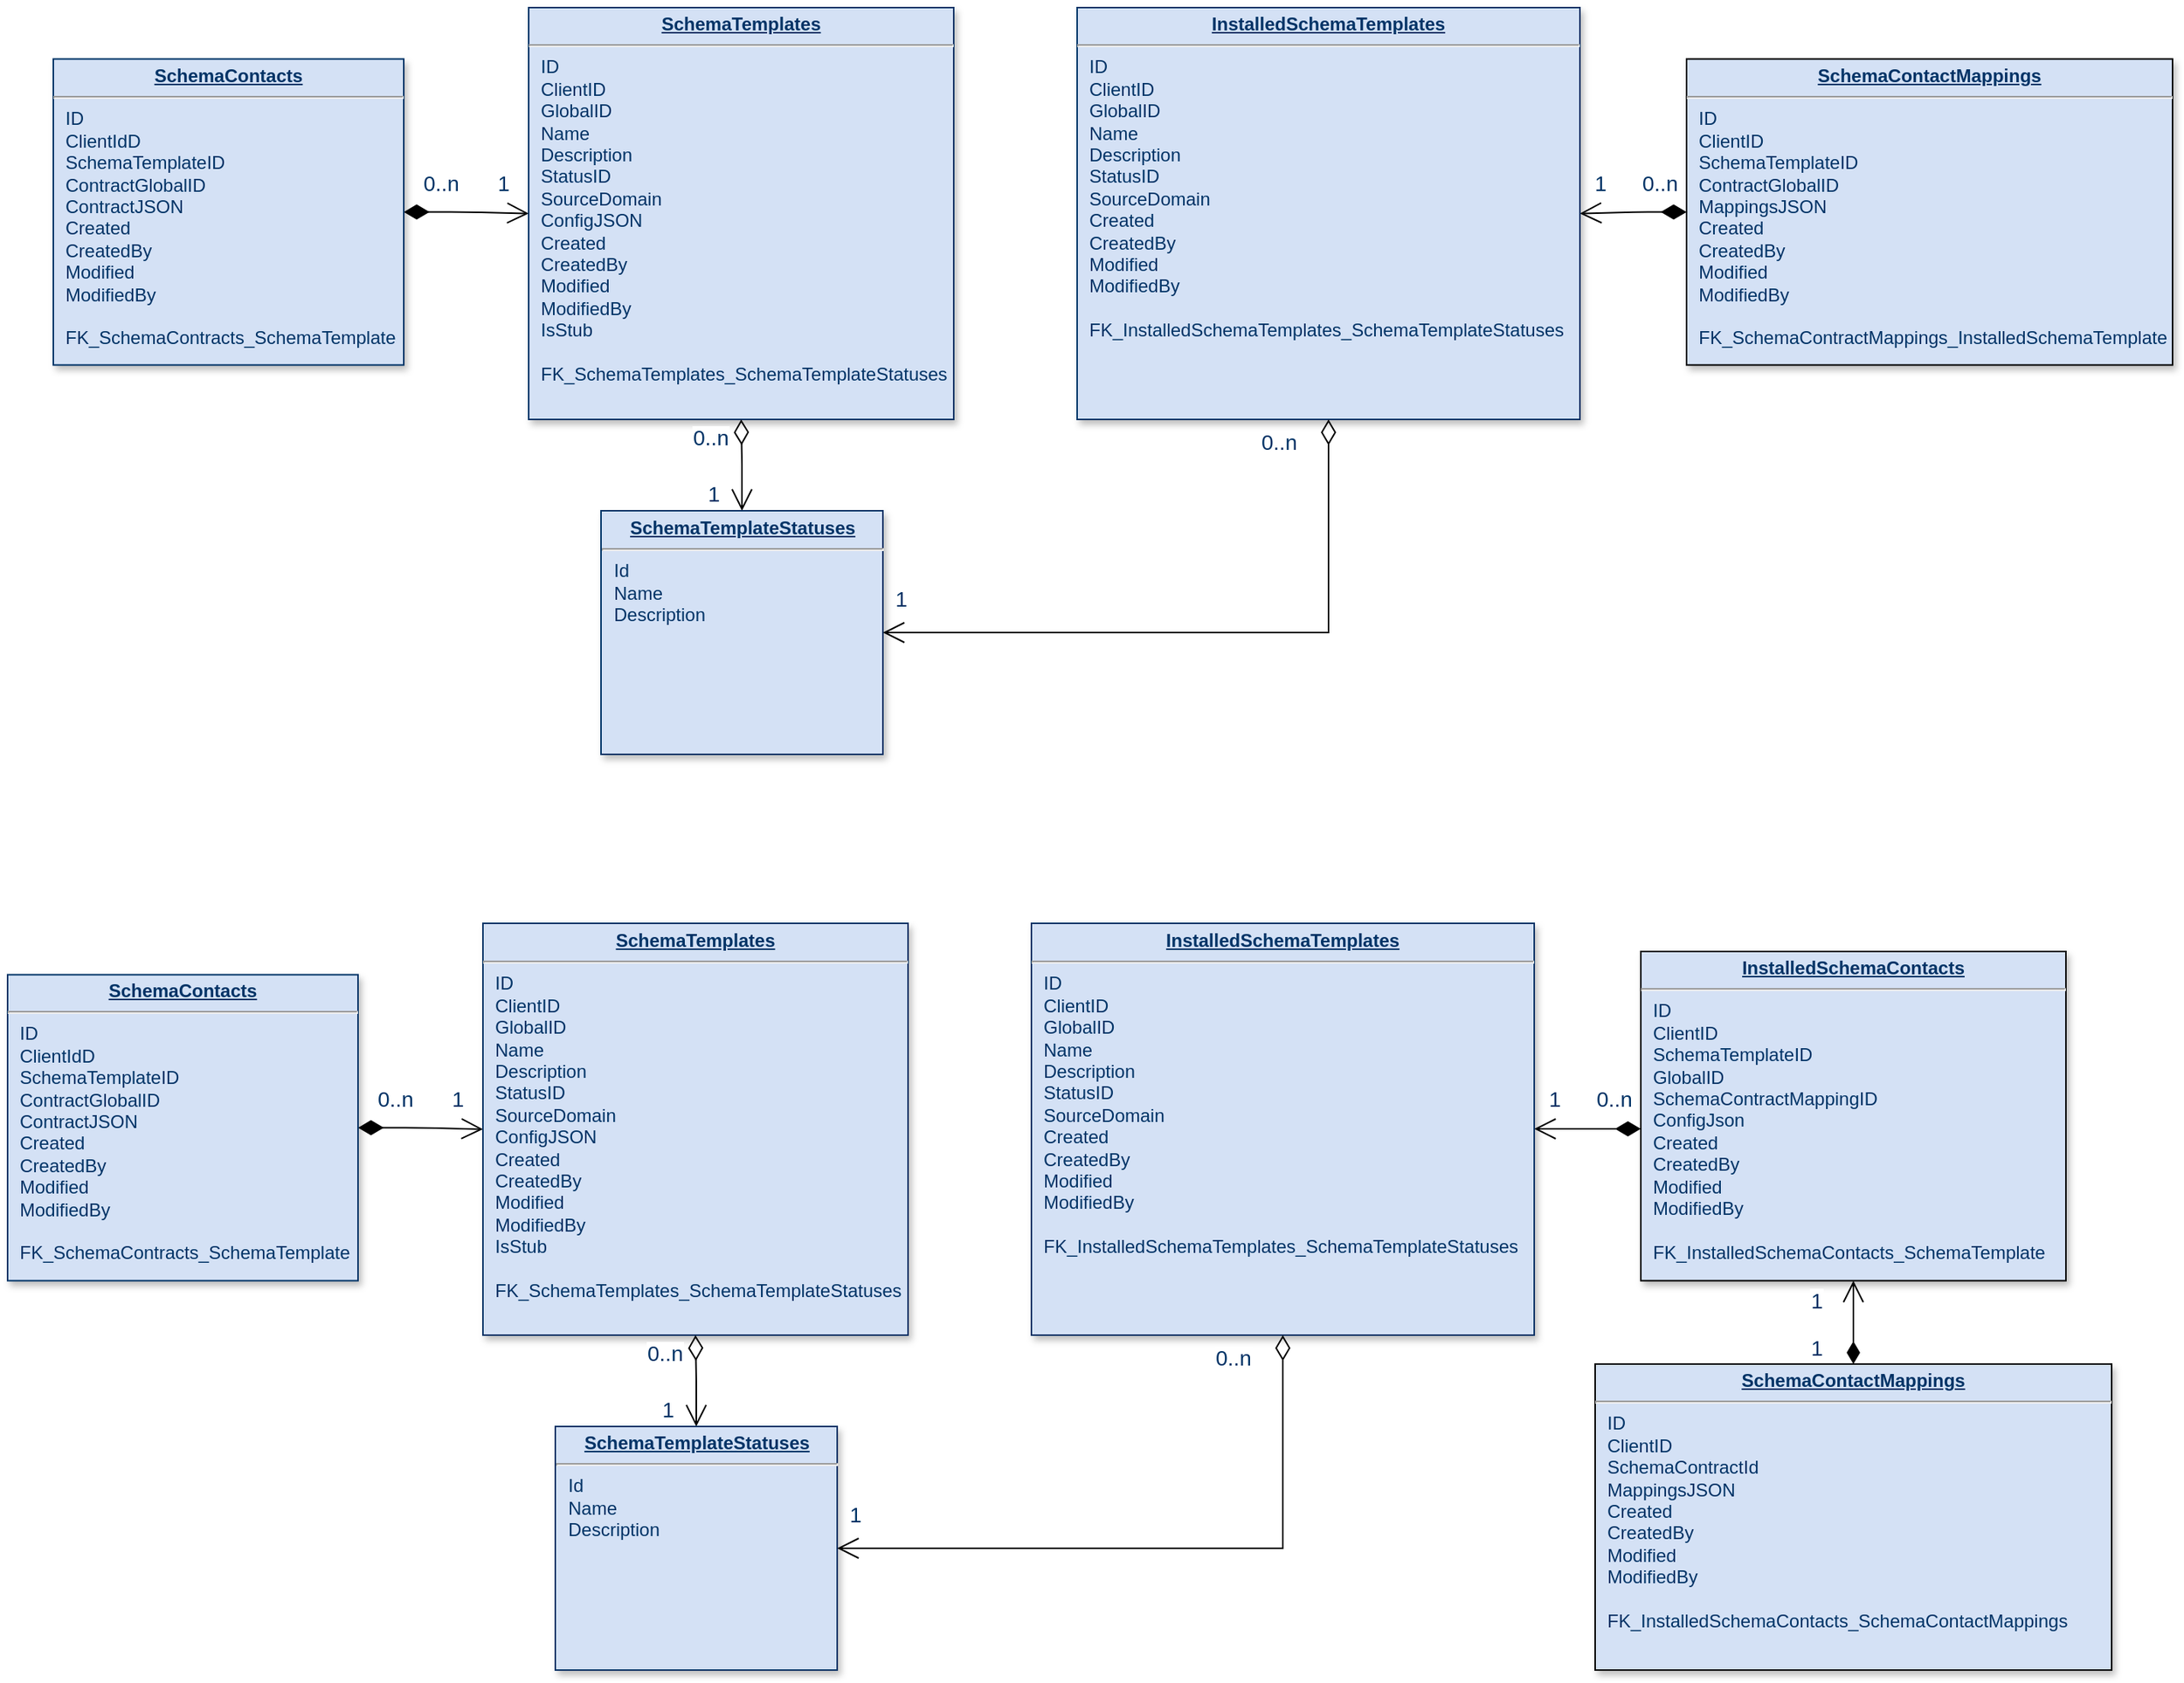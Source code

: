 <mxfile version="27.1.4">
  <diagram name="Page-1" id="efa7a0a1-bf9b-a30e-e6df-94a7791c09e9">
    <mxGraphModel dx="2368" dy="-266" grid="1" gridSize="10" guides="1" tooltips="1" connect="1" arrows="1" fold="1" page="1" pageScale="1" pageWidth="826" pageHeight="1169" background="none" math="0" shadow="0">
      <root>
        <mxCell id="0" />
        <mxCell id="1" parent="0" />
        <mxCell id="omne1SGyD3izcz5oneHX-117" value="" style="edgeStyle=orthogonalEdgeStyle;rounded=1;orthogonalLoop=1;jettySize=auto;html=1;curved=0;startArrow=diamondThin;startFill=1;startSize=14;endSize=12;endArrow=open;endFill=0;" edge="1" parent="1" source="omne1SGyD3izcz5oneHX-114" target="omne1SGyD3izcz5oneHX-116">
          <mxGeometry relative="1" as="geometry" />
        </mxCell>
        <mxCell id="omne1SGyD3izcz5oneHX-114" value="&lt;p style=&quot;margin: 0px; margin-top: 4px; text-align: center; text-decoration: underline;&quot;&gt;&lt;strong&gt;SchemaContacts&lt;/strong&gt;&lt;/p&gt;&lt;hr&gt;&lt;p style=&quot;margin: 0px; margin-left: 8px;&quot;&gt;ID&lt;/p&gt;&lt;p style=&quot;margin: 0px; margin-left: 8px;&quot;&gt;&lt;span style=&quot;background-color: transparent; color: light-dark(rgb(0, 51, 102), rgb(161, 205, 249));&quot;&gt;ClientIdD&lt;/span&gt;&lt;/p&gt;&lt;p style=&quot;margin: 0px; margin-left: 8px;&quot;&gt;&lt;span style=&quot;background-color: transparent; color: light-dark(rgb(0, 51, 102), rgb(161, 205, 249));&quot;&gt;SchemaTemplateID&lt;/span&gt;&lt;/p&gt;&lt;p style=&quot;margin: 0px; margin-left: 8px;&quot;&gt;ContractGlobalID&lt;/p&gt;&lt;p style=&quot;margin: 0px; margin-left: 8px;&quot;&gt;ContractJSON&lt;/p&gt;&lt;p style=&quot;margin: 0px; margin-left: 8px;&quot;&gt;Created&lt;/p&gt;&lt;p style=&quot;margin: 0px; margin-left: 8px;&quot;&gt;CreatedBy&lt;/p&gt;&lt;p style=&quot;margin: 0px; margin-left: 8px;&quot;&gt;Modified&lt;/p&gt;&lt;p style=&quot;margin: 0px; margin-left: 8px;&quot;&gt;ModifiedBy&lt;/p&gt;&lt;p style=&quot;margin: 0px; margin-left: 8px;&quot;&gt;&lt;br&gt;&lt;/p&gt;&lt;p style=&quot;margin: 0px; margin-left: 8px;&quot;&gt;FK_SchemaContracts_SchemaTemplate&lt;/p&gt;" style="verticalAlign=top;align=left;overflow=fill;fontSize=12;fontFamily=Helvetica;html=1;strokeColor=#003366;shadow=1;fillColor=#D4E1F5;fontColor=#003366" vertex="1" parent="1">
          <mxGeometry x="110" y="1263.75" width="230" height="201" as="geometry" />
        </mxCell>
        <mxCell id="omne1SGyD3izcz5oneHX-116" value="&lt;p style=&quot;margin: 0px; margin-top: 4px; text-align: center; text-decoration: underline;&quot;&gt;&lt;strong&gt;SchemaTemplates&lt;/strong&gt;&lt;/p&gt;&lt;hr&gt;&lt;p style=&quot;margin: 0px; margin-left: 8px;&quot;&gt;ID&lt;/p&gt;&lt;p style=&quot;margin: 0px; margin-left: 8px;&quot;&gt;&lt;span style=&quot;background-color: transparent; color: light-dark(rgb(0, 51, 102), rgb(161, 205, 249));&quot;&gt;ClientID&lt;/span&gt;&lt;/p&gt;&lt;p style=&quot;margin: 0px; margin-left: 8px;&quot;&gt;&lt;span style=&quot;background-color: transparent;&quot;&gt;GlobalID&lt;/span&gt;&lt;/p&gt;&lt;p style=&quot;margin: 0px; margin-left: 8px;&quot;&gt;Name&lt;/p&gt;&lt;p style=&quot;margin: 0px; margin-left: 8px;&quot;&gt;Description&lt;/p&gt;&lt;p style=&quot;margin: 0px; margin-left: 8px;&quot;&gt;StatusID&lt;/p&gt;&lt;p style=&quot;margin: 0px; margin-left: 8px;&quot;&gt;SourceDomain&lt;/p&gt;&lt;p style=&quot;margin: 0px; margin-left: 8px;&quot;&gt;ConfigJSON&lt;/p&gt;&lt;p style=&quot;margin: 0px; margin-left: 8px;&quot;&gt;Created&lt;/p&gt;&lt;p style=&quot;margin: 0px; margin-left: 8px;&quot;&gt;CreatedBy&lt;/p&gt;&lt;p style=&quot;margin: 0px; margin-left: 8px;&quot;&gt;Modified&lt;/p&gt;&lt;p style=&quot;margin: 0px; margin-left: 8px;&quot;&gt;ModifiedBy&lt;/p&gt;&lt;p style=&quot;margin: 0px; margin-left: 8px;&quot;&gt;IsStub&lt;/p&gt;&lt;p style=&quot;margin: 0px; margin-left: 8px;&quot;&gt;&lt;br&gt;&lt;/p&gt;&lt;p style=&quot;margin: 0px; margin-left: 8px;&quot;&gt;FK_SchemaTemplates_SchemaTemplateStatuses&lt;/p&gt;" style="verticalAlign=top;align=left;overflow=fill;fontSize=12;fontFamily=Helvetica;html=1;strokeColor=#003366;shadow=1;fillColor=#D4E1F5;fontColor=#003366;glass=0;rounded=0;" vertex="1" parent="1">
          <mxGeometry x="422" y="1230" width="279" height="270.5" as="geometry" />
        </mxCell>
        <mxCell id="omne1SGyD3izcz5oneHX-122" value="0..n" style="resizable=0;align=left;verticalAlign=top;labelBackgroundColor=#ffffff;fontSize=14;strokeColor=#003366;shadow=1;fillColor=#D4E1F5;fontColor=#003366" connectable="0" vertex="1" parent="1">
          <mxGeometry x="351" y="1330.5" as="geometry" />
        </mxCell>
        <mxCell id="omne1SGyD3izcz5oneHX-123" value="1" style="resizable=0;align=right;verticalAlign=top;labelBackgroundColor=#ffffff;fontSize=14;strokeColor=#003366;shadow=1;fillColor=#D4E1F5;fontColor=#003366" connectable="0" vertex="1" parent="1">
          <mxGeometry x="411" y="1330.5" as="geometry" />
        </mxCell>
        <mxCell id="omne1SGyD3izcz5oneHX-125" value="" style="edgeStyle=orthogonalEdgeStyle;rounded=0;orthogonalLoop=1;jettySize=auto;html=1;endArrow=diamondThin;endFill=0;startArrow=open;startFill=0;endSize=14;startSize=12;" edge="1" parent="1" source="omne1SGyD3izcz5oneHX-124" target="omne1SGyD3izcz5oneHX-116">
          <mxGeometry relative="1" as="geometry" />
        </mxCell>
        <mxCell id="omne1SGyD3izcz5oneHX-124" value="&lt;p style=&quot;margin: 4px 0px 0px; text-align: center;&quot;&gt;&lt;b&gt;&lt;u&gt;SchemaTemplateStatuses&lt;/u&gt;&lt;/b&gt;&lt;/p&gt;&lt;hr&gt;&lt;p style=&quot;margin: 0px; margin-left: 8px;&quot;&gt;Id&lt;/p&gt;&lt;p style=&quot;margin: 0px 0px 0px 8px;&quot;&gt;Name&lt;/p&gt;&lt;p style=&quot;margin: 0px 0px 0px 8px;&quot;&gt;Description&lt;/p&gt;" style="verticalAlign=top;align=left;overflow=fill;fontSize=12;fontFamily=Helvetica;html=1;strokeColor=#003366;shadow=1;fillColor=#D4E1F5;fontColor=#003366" vertex="1" parent="1">
          <mxGeometry x="469.5" y="1560.5" width="185" height="160" as="geometry" />
        </mxCell>
        <mxCell id="omne1SGyD3izcz5oneHX-126" value="0..n" style="resizable=0;align=left;verticalAlign=top;labelBackgroundColor=#ffffff;fontSize=14;strokeColor=#003366;shadow=1;fillColor=#D4E1F5;fontColor=#003366" connectable="0" vertex="1" parent="1">
          <mxGeometry x="528" y="1497.5" as="geometry" />
        </mxCell>
        <mxCell id="omne1SGyD3izcz5oneHX-127" value="1" style="resizable=0;align=right;verticalAlign=top;labelBackgroundColor=#ffffff;fontSize=14;strokeColor=#003366;shadow=1;fillColor=#D4E1F5;fontColor=#003366" connectable="0" vertex="1" parent="1">
          <mxGeometry x="549" y="1534.5" as="geometry" />
        </mxCell>
        <mxCell id="omne1SGyD3izcz5oneHX-128" value="" style="edgeStyle=orthogonalEdgeStyle;rounded=1;orthogonalLoop=1;jettySize=auto;html=1;curved=0;startArrow=diamondThin;startFill=1;startSize=14;endSize=12;endArrow=open;endFill=0;" edge="1" parent="1" source="omne1SGyD3izcz5oneHX-129" target="omne1SGyD3izcz5oneHX-130">
          <mxGeometry relative="1" as="geometry" />
        </mxCell>
        <mxCell id="omne1SGyD3izcz5oneHX-129" value="&lt;p style=&quot;margin: 0px; margin-top: 4px; text-align: center; text-decoration: underline;&quot;&gt;&lt;strong&gt;SchemaContactMappings&lt;/strong&gt;&lt;/p&gt;&lt;hr&gt;&lt;p style=&quot;margin: 0px; margin-left: 8px;&quot;&gt;ID&lt;/p&gt;&lt;p style=&quot;margin: 0px; margin-left: 8px;&quot;&gt;&lt;span style=&quot;background-color: transparent; color: light-dark(rgb(0, 51, 102), rgb(161, 205, 249));&quot;&gt;ClientID&lt;/span&gt;&lt;/p&gt;&lt;p style=&quot;margin: 0px; margin-left: 8px;&quot;&gt;SchemaTemplateID&lt;/p&gt;&lt;p style=&quot;margin: 0px; margin-left: 8px;&quot;&gt;ContractGlobalID&lt;/p&gt;&lt;p style=&quot;margin: 0px; margin-left: 8px;&quot;&gt;MappingsJSON&lt;/p&gt;&lt;p style=&quot;margin: 0px; margin-left: 8px;&quot;&gt;Created&lt;/p&gt;&lt;p style=&quot;margin: 0px; margin-left: 8px;&quot;&gt;CreatedBy&lt;/p&gt;&lt;p style=&quot;margin: 0px; margin-left: 8px;&quot;&gt;Modified&lt;/p&gt;&lt;p style=&quot;margin: 0px; margin-left: 8px;&quot;&gt;ModifiedBy&lt;/p&gt;&lt;p style=&quot;margin: 0px; margin-left: 8px;&quot;&gt;&lt;br&gt;&lt;/p&gt;&lt;p style=&quot;margin: 0px; margin-left: 8px;&quot;&gt;FK_SchemaContractMappings_InstalledSchemaTemplate&lt;/p&gt;" style="verticalAlign=top;align=left;overflow=fill;fontSize=12;fontFamily=Helvetica;html=1;strokeColor=default;shadow=1;fillColor=#D4E1F5;fontColor=#003366" vertex="1" parent="1">
          <mxGeometry x="1182" y="1263.75" width="319" height="201" as="geometry" />
        </mxCell>
        <mxCell id="omne1SGyD3izcz5oneHX-130" value="&lt;p style=&quot;margin: 0px; margin-top: 4px; text-align: center; text-decoration: underline;&quot;&gt;&lt;strong&gt;InstalledSchemaTemplates&lt;/strong&gt;&lt;/p&gt;&lt;hr&gt;&lt;p style=&quot;margin: 0px; margin-left: 8px;&quot;&gt;ID&lt;/p&gt;&lt;p style=&quot;margin: 0px; margin-left: 8px;&quot;&gt;&lt;span style=&quot;background-color: transparent; color: light-dark(rgb(0, 51, 102), rgb(161, 205, 249));&quot;&gt;ClientID&lt;/span&gt;&lt;/p&gt;&lt;p style=&quot;margin: 0px; margin-left: 8px;&quot;&gt;&lt;span style=&quot;background-color: transparent;&quot;&gt;GlobalID&lt;/span&gt;&lt;/p&gt;&lt;p style=&quot;margin: 0px; margin-left: 8px;&quot;&gt;Name&lt;/p&gt;&lt;p style=&quot;margin: 0px; margin-left: 8px;&quot;&gt;Description&lt;/p&gt;&lt;p style=&quot;margin: 0px; margin-left: 8px;&quot;&gt;StatusID&lt;/p&gt;&lt;p style=&quot;margin: 0px; margin-left: 8px;&quot;&gt;SourceDomain&lt;/p&gt;&lt;p style=&quot;margin: 0px; margin-left: 8px;&quot;&gt;Created&lt;/p&gt;&lt;p style=&quot;margin: 0px; margin-left: 8px;&quot;&gt;CreatedBy&lt;/p&gt;&lt;p style=&quot;margin: 0px; margin-left: 8px;&quot;&gt;Modified&lt;/p&gt;&lt;p style=&quot;margin: 0px; margin-left: 8px;&quot;&gt;ModifiedBy&lt;/p&gt;&lt;p style=&quot;margin: 0px; margin-left: 8px;&quot;&gt;&lt;br&gt;&lt;/p&gt;&lt;p style=&quot;margin: 0px; margin-left: 8px;&quot;&gt;FK_InstalledSchemaTemplates_SchemaTemplateStatuses&lt;/p&gt;" style="verticalAlign=top;align=left;overflow=fill;fontSize=12;fontFamily=Helvetica;html=1;strokeColor=#003366;shadow=1;fillColor=#D4E1F5;fontColor=#003366;glass=0;rounded=0;" vertex="1" parent="1">
          <mxGeometry x="782" y="1230" width="330" height="270.5" as="geometry" />
        </mxCell>
        <mxCell id="omne1SGyD3izcz5oneHX-131" value="0..n" style="resizable=0;align=left;verticalAlign=top;labelBackgroundColor=#ffffff;fontSize=14;strokeColor=#003366;shadow=1;fillColor=#D4E1F5;fontColor=#003366" connectable="0" vertex="1" parent="1">
          <mxGeometry x="1151" y="1330.5" as="geometry" />
        </mxCell>
        <mxCell id="omne1SGyD3izcz5oneHX-132" value="1" style="resizable=0;align=right;verticalAlign=top;labelBackgroundColor=#ffffff;fontSize=14;strokeColor=#003366;shadow=1;fillColor=#D4E1F5;fontColor=#003366" connectable="0" vertex="1" parent="1">
          <mxGeometry x="1131" y="1330.5" as="geometry" />
        </mxCell>
        <mxCell id="omne1SGyD3izcz5oneHX-133" value="" style="edgeStyle=orthogonalEdgeStyle;rounded=0;orthogonalLoop=1;jettySize=auto;html=1;endArrow=diamondThin;endFill=0;startArrow=open;startFill=0;endSize=14;startSize=12;exitX=1;exitY=0.5;exitDx=0;exitDy=0;" edge="1" parent="1" source="omne1SGyD3izcz5oneHX-124" target="omne1SGyD3izcz5oneHX-130">
          <mxGeometry relative="1" as="geometry" />
        </mxCell>
        <mxCell id="omne1SGyD3izcz5oneHX-135" value="0..n" style="resizable=0;align=left;verticalAlign=top;labelBackgroundColor=#ffffff;fontSize=14;strokeColor=#003366;shadow=1;fillColor=#D4E1F5;fontColor=#003366" connectable="0" vertex="1" parent="1">
          <mxGeometry x="901" y="1500.5" as="geometry" />
        </mxCell>
        <mxCell id="omne1SGyD3izcz5oneHX-136" value="1" style="resizable=0;align=right;verticalAlign=top;labelBackgroundColor=#ffffff;fontSize=14;strokeColor=#003366;shadow=1;fillColor=#D4E1F5;fontColor=#003366" connectable="0" vertex="1" parent="1">
          <mxGeometry x="672.08" y="1603.5" as="geometry" />
        </mxCell>
        <mxCell id="omne1SGyD3izcz5oneHX-137" value="" style="edgeStyle=orthogonalEdgeStyle;rounded=1;orthogonalLoop=1;jettySize=auto;html=1;curved=0;startArrow=diamondThin;startFill=1;startSize=14;endSize=12;endArrow=open;endFill=0;" edge="1" parent="1" source="omne1SGyD3izcz5oneHX-138" target="omne1SGyD3izcz5oneHX-139">
          <mxGeometry relative="1" as="geometry" />
        </mxCell>
        <mxCell id="omne1SGyD3izcz5oneHX-138" value="&lt;p style=&quot;margin: 0px; margin-top: 4px; text-align: center; text-decoration: underline;&quot;&gt;&lt;strong&gt;SchemaContacts&lt;/strong&gt;&lt;/p&gt;&lt;hr&gt;&lt;p style=&quot;margin: 0px; margin-left: 8px;&quot;&gt;ID&lt;/p&gt;&lt;p style=&quot;margin: 0px; margin-left: 8px;&quot;&gt;&lt;span style=&quot;background-color: transparent; color: light-dark(rgb(0, 51, 102), rgb(161, 205, 249));&quot;&gt;ClientIdD&lt;/span&gt;&lt;/p&gt;&lt;p style=&quot;margin: 0px; margin-left: 8px;&quot;&gt;&lt;span style=&quot;background-color: transparent; color: light-dark(rgb(0, 51, 102), rgb(161, 205, 249));&quot;&gt;SchemaTemplateID&lt;/span&gt;&lt;/p&gt;&lt;p style=&quot;margin: 0px; margin-left: 8px;&quot;&gt;ContractGlobalID&lt;/p&gt;&lt;p style=&quot;margin: 0px; margin-left: 8px;&quot;&gt;ContractJSON&lt;/p&gt;&lt;p style=&quot;margin: 0px; margin-left: 8px;&quot;&gt;Created&lt;/p&gt;&lt;p style=&quot;margin: 0px; margin-left: 8px;&quot;&gt;CreatedBy&lt;/p&gt;&lt;p style=&quot;margin: 0px; margin-left: 8px;&quot;&gt;Modified&lt;/p&gt;&lt;p style=&quot;margin: 0px; margin-left: 8px;&quot;&gt;ModifiedBy&lt;/p&gt;&lt;p style=&quot;margin: 0px; margin-left: 8px;&quot;&gt;&lt;br&gt;&lt;/p&gt;&lt;p style=&quot;margin: 0px; margin-left: 8px;&quot;&gt;FK_SchemaContracts_SchemaTemplate&lt;/p&gt;" style="verticalAlign=top;align=left;overflow=fill;fontSize=12;fontFamily=Helvetica;html=1;strokeColor=#003366;shadow=1;fillColor=#D4E1F5;fontColor=#003366" vertex="1" parent="1">
          <mxGeometry x="80" y="1865.25" width="230" height="201" as="geometry" />
        </mxCell>
        <mxCell id="omne1SGyD3izcz5oneHX-139" value="&lt;p style=&quot;margin: 0px; margin-top: 4px; text-align: center; text-decoration: underline;&quot;&gt;&lt;strong&gt;SchemaTemplates&lt;/strong&gt;&lt;/p&gt;&lt;hr&gt;&lt;p style=&quot;margin: 0px; margin-left: 8px;&quot;&gt;ID&lt;/p&gt;&lt;p style=&quot;margin: 0px; margin-left: 8px;&quot;&gt;&lt;span style=&quot;background-color: transparent; color: light-dark(rgb(0, 51, 102), rgb(161, 205, 249));&quot;&gt;ClientID&lt;/span&gt;&lt;/p&gt;&lt;p style=&quot;margin: 0px; margin-left: 8px;&quot;&gt;&lt;span style=&quot;background-color: transparent;&quot;&gt;GlobalID&lt;/span&gt;&lt;/p&gt;&lt;p style=&quot;margin: 0px; margin-left: 8px;&quot;&gt;Name&lt;/p&gt;&lt;p style=&quot;margin: 0px; margin-left: 8px;&quot;&gt;Description&lt;/p&gt;&lt;p style=&quot;margin: 0px; margin-left: 8px;&quot;&gt;StatusID&lt;/p&gt;&lt;p style=&quot;margin: 0px; margin-left: 8px;&quot;&gt;SourceDomain&lt;/p&gt;&lt;p style=&quot;margin: 0px; margin-left: 8px;&quot;&gt;ConfigJSON&lt;/p&gt;&lt;p style=&quot;margin: 0px; margin-left: 8px;&quot;&gt;Created&lt;/p&gt;&lt;p style=&quot;margin: 0px; margin-left: 8px;&quot;&gt;CreatedBy&lt;/p&gt;&lt;p style=&quot;margin: 0px; margin-left: 8px;&quot;&gt;Modified&lt;/p&gt;&lt;p style=&quot;margin: 0px; margin-left: 8px;&quot;&gt;ModifiedBy&lt;/p&gt;&lt;p style=&quot;margin: 0px; margin-left: 8px;&quot;&gt;IsStub&lt;/p&gt;&lt;p style=&quot;margin: 0px; margin-left: 8px;&quot;&gt;&lt;br&gt;&lt;/p&gt;&lt;p style=&quot;margin: 0px; margin-left: 8px;&quot;&gt;FK_SchemaTemplates_SchemaTemplateStatuses&lt;/p&gt;" style="verticalAlign=top;align=left;overflow=fill;fontSize=12;fontFamily=Helvetica;html=1;strokeColor=#003366;shadow=1;fillColor=#D4E1F5;fontColor=#003366;glass=0;rounded=0;" vertex="1" parent="1">
          <mxGeometry x="392" y="1831.5" width="279" height="270.5" as="geometry" />
        </mxCell>
        <mxCell id="omne1SGyD3izcz5oneHX-140" value="0..n" style="resizable=0;align=left;verticalAlign=top;labelBackgroundColor=#ffffff;fontSize=14;strokeColor=#003366;shadow=1;fillColor=#D4E1F5;fontColor=#003366" connectable="0" vertex="1" parent="1">
          <mxGeometry x="321" y="1932" as="geometry" />
        </mxCell>
        <mxCell id="omne1SGyD3izcz5oneHX-141" value="1" style="resizable=0;align=right;verticalAlign=top;labelBackgroundColor=#ffffff;fontSize=14;strokeColor=#003366;shadow=1;fillColor=#D4E1F5;fontColor=#003366" connectable="0" vertex="1" parent="1">
          <mxGeometry x="381" y="1932" as="geometry" />
        </mxCell>
        <mxCell id="omne1SGyD3izcz5oneHX-142" value="" style="edgeStyle=orthogonalEdgeStyle;rounded=0;orthogonalLoop=1;jettySize=auto;html=1;endArrow=diamondThin;endFill=0;startArrow=open;startFill=0;endSize=14;startSize=12;" edge="1" parent="1" source="omne1SGyD3izcz5oneHX-143" target="omne1SGyD3izcz5oneHX-139">
          <mxGeometry relative="1" as="geometry" />
        </mxCell>
        <mxCell id="omne1SGyD3izcz5oneHX-143" value="&lt;p style=&quot;margin: 4px 0px 0px; text-align: center;&quot;&gt;&lt;b&gt;&lt;u&gt;SchemaTemplateStatuses&lt;/u&gt;&lt;/b&gt;&lt;/p&gt;&lt;hr&gt;&lt;p style=&quot;margin: 0px; margin-left: 8px;&quot;&gt;Id&lt;/p&gt;&lt;p style=&quot;margin: 0px 0px 0px 8px;&quot;&gt;Name&lt;/p&gt;&lt;p style=&quot;margin: 0px 0px 0px 8px;&quot;&gt;Description&lt;/p&gt;" style="verticalAlign=top;align=left;overflow=fill;fontSize=12;fontFamily=Helvetica;html=1;strokeColor=#003366;shadow=1;fillColor=#D4E1F5;fontColor=#003366" vertex="1" parent="1">
          <mxGeometry x="439.5" y="2162" width="185" height="160" as="geometry" />
        </mxCell>
        <mxCell id="omne1SGyD3izcz5oneHX-144" value="0..n" style="resizable=0;align=left;verticalAlign=top;labelBackgroundColor=#ffffff;fontSize=14;strokeColor=#003366;shadow=1;fillColor=#D4E1F5;fontColor=#003366" connectable="0" vertex="1" parent="1">
          <mxGeometry x="498" y="2099" as="geometry" />
        </mxCell>
        <mxCell id="omne1SGyD3izcz5oneHX-145" value="1" style="resizable=0;align=right;verticalAlign=top;labelBackgroundColor=#ffffff;fontSize=14;strokeColor=#003366;shadow=1;fillColor=#D4E1F5;fontColor=#003366" connectable="0" vertex="1" parent="1">
          <mxGeometry x="519" y="2136" as="geometry" />
        </mxCell>
        <mxCell id="omne1SGyD3izcz5oneHX-146" value="" style="edgeStyle=orthogonalEdgeStyle;rounded=1;orthogonalLoop=1;jettySize=auto;html=1;curved=0;startArrow=diamondThin;startFill=1;startSize=14;endSize=12;endArrow=open;endFill=0;" edge="1" parent="1" source="omne1SGyD3izcz5oneHX-147" target="omne1SGyD3izcz5oneHX-148">
          <mxGeometry relative="1" as="geometry">
            <Array as="points">
              <mxPoint x="1141" y="1966.5" />
              <mxPoint x="1141" y="1966.5" />
            </Array>
          </mxGeometry>
        </mxCell>
        <mxCell id="omne1SGyD3izcz5oneHX-147" value="&lt;p style=&quot;margin: 0px; margin-top: 4px; text-align: center; text-decoration: underline;&quot;&gt;&lt;strong&gt;InstalledSchemaContacts&lt;/strong&gt;&lt;/p&gt;&lt;hr&gt;&lt;p style=&quot;margin: 0px; margin-left: 8px;&quot;&gt;ID&lt;/p&gt;&lt;p style=&quot;margin: 0px; margin-left: 8px;&quot;&gt;&lt;span style=&quot;background-color: transparent; color: light-dark(rgb(0, 51, 102), rgb(161, 205, 249));&quot;&gt;ClientID&lt;/span&gt;&lt;/p&gt;&lt;p style=&quot;margin: 0px; margin-left: 8px;&quot;&gt;SchemaTemplateID&lt;/p&gt;&lt;p style=&quot;margin: 0px; margin-left: 8px;&quot;&gt;GlobalID&lt;/p&gt;&lt;p style=&quot;margin: 0px; margin-left: 8px;&quot;&gt;SchemaContractMappingID&lt;/p&gt;&lt;p style=&quot;margin: 0px; margin-left: 8px;&quot;&gt;ConfigJson&lt;/p&gt;&lt;p style=&quot;margin: 0px; margin-left: 8px;&quot;&gt;Created&lt;/p&gt;&lt;p style=&quot;margin: 0px; margin-left: 8px;&quot;&gt;CreatedBy&lt;/p&gt;&lt;p style=&quot;margin: 0px; margin-left: 8px;&quot;&gt;Modified&lt;/p&gt;&lt;p style=&quot;margin: 0px; margin-left: 8px;&quot;&gt;ModifiedBy&lt;/p&gt;&lt;p style=&quot;margin: 0px; margin-left: 8px;&quot;&gt;&lt;br&gt;&lt;/p&gt;&lt;p style=&quot;margin: 0px; margin-left: 8px;&quot;&gt;FK_&lt;span style=&quot;text-align: center;&quot;&gt;InstalledSchemaContacts&lt;/span&gt;_SchemaTemplate&lt;/p&gt;" style="verticalAlign=top;align=left;overflow=fill;fontSize=12;fontFamily=Helvetica;html=1;strokeColor=default;shadow=1;fillColor=#D4E1F5;fontColor=#003366" vertex="1" parent="1">
          <mxGeometry x="1152" y="1850" width="279" height="216.25" as="geometry" />
        </mxCell>
        <mxCell id="omne1SGyD3izcz5oneHX-148" value="&lt;p style=&quot;margin: 0px; margin-top: 4px; text-align: center; text-decoration: underline;&quot;&gt;&lt;strong&gt;InstalledSchemaTemplates&lt;/strong&gt;&lt;/p&gt;&lt;hr&gt;&lt;p style=&quot;margin: 0px; margin-left: 8px;&quot;&gt;ID&lt;/p&gt;&lt;p style=&quot;margin: 0px; margin-left: 8px;&quot;&gt;&lt;span style=&quot;background-color: transparent; color: light-dark(rgb(0, 51, 102), rgb(161, 205, 249));&quot;&gt;ClientID&lt;/span&gt;&lt;/p&gt;&lt;p style=&quot;margin: 0px; margin-left: 8px;&quot;&gt;&lt;span style=&quot;background-color: transparent;&quot;&gt;GlobalID&lt;/span&gt;&lt;/p&gt;&lt;p style=&quot;margin: 0px; margin-left: 8px;&quot;&gt;Name&lt;/p&gt;&lt;p style=&quot;margin: 0px; margin-left: 8px;&quot;&gt;Description&lt;/p&gt;&lt;p style=&quot;margin: 0px; margin-left: 8px;&quot;&gt;StatusID&lt;/p&gt;&lt;p style=&quot;margin: 0px; margin-left: 8px;&quot;&gt;SourceDomain&lt;/p&gt;&lt;p style=&quot;margin: 0px; margin-left: 8px;&quot;&gt;Created&lt;/p&gt;&lt;p style=&quot;margin: 0px; margin-left: 8px;&quot;&gt;CreatedBy&lt;/p&gt;&lt;p style=&quot;margin: 0px; margin-left: 8px;&quot;&gt;Modified&lt;/p&gt;&lt;p style=&quot;margin: 0px; margin-left: 8px;&quot;&gt;ModifiedBy&lt;/p&gt;&lt;p style=&quot;margin: 0px; margin-left: 8px;&quot;&gt;&lt;br&gt;&lt;/p&gt;&lt;p style=&quot;margin: 0px; margin-left: 8px;&quot;&gt;FK_InstalledSchemaTemplates_SchemaTemplateStatuses&lt;/p&gt;" style="verticalAlign=top;align=left;overflow=fill;fontSize=12;fontFamily=Helvetica;html=1;strokeColor=#003366;shadow=1;fillColor=#D4E1F5;fontColor=#003366;glass=0;rounded=0;" vertex="1" parent="1">
          <mxGeometry x="752" y="1831.5" width="330" height="270.5" as="geometry" />
        </mxCell>
        <mxCell id="omne1SGyD3izcz5oneHX-149" value="0..n" style="resizable=0;align=left;verticalAlign=top;labelBackgroundColor=#ffffff;fontSize=14;strokeColor=#003366;shadow=1;fillColor=#D4E1F5;fontColor=#003366" connectable="0" vertex="1" parent="1">
          <mxGeometry x="1121" y="1932" as="geometry" />
        </mxCell>
        <mxCell id="omne1SGyD3izcz5oneHX-150" value="1" style="resizable=0;align=right;verticalAlign=top;labelBackgroundColor=#ffffff;fontSize=14;strokeColor=#003366;shadow=1;fillColor=#D4E1F5;fontColor=#003366" connectable="0" vertex="1" parent="1">
          <mxGeometry x="1101" y="1932" as="geometry" />
        </mxCell>
        <mxCell id="omne1SGyD3izcz5oneHX-151" value="" style="edgeStyle=orthogonalEdgeStyle;rounded=0;orthogonalLoop=1;jettySize=auto;html=1;endArrow=diamondThin;endFill=0;startArrow=open;startFill=0;endSize=14;startSize=12;exitX=1;exitY=0.5;exitDx=0;exitDy=0;" edge="1" parent="1" source="omne1SGyD3izcz5oneHX-143" target="omne1SGyD3izcz5oneHX-148">
          <mxGeometry relative="1" as="geometry" />
        </mxCell>
        <mxCell id="omne1SGyD3izcz5oneHX-152" value="0..n" style="resizable=0;align=left;verticalAlign=top;labelBackgroundColor=#ffffff;fontSize=14;strokeColor=#003366;shadow=1;fillColor=#D4E1F5;fontColor=#003366" connectable="0" vertex="1" parent="1">
          <mxGeometry x="871" y="2102" as="geometry" />
        </mxCell>
        <mxCell id="omne1SGyD3izcz5oneHX-153" value="1" style="resizable=0;align=right;verticalAlign=top;labelBackgroundColor=#ffffff;fontSize=14;strokeColor=#003366;shadow=1;fillColor=#D4E1F5;fontColor=#003366" connectable="0" vertex="1" parent="1">
          <mxGeometry x="642.08" y="2205" as="geometry" />
        </mxCell>
        <mxCell id="omne1SGyD3izcz5oneHX-155" value="" style="edgeStyle=orthogonalEdgeStyle;rounded=0;orthogonalLoop=1;jettySize=auto;html=1;endArrow=open;endFill=0;endSize=12;startSize=12;startArrow=diamondThin;startFill=1;" edge="1" parent="1" source="omne1SGyD3izcz5oneHX-154" target="omne1SGyD3izcz5oneHX-147">
          <mxGeometry relative="1" as="geometry" />
        </mxCell>
        <mxCell id="omne1SGyD3izcz5oneHX-154" value="&lt;p style=&quot;margin: 0px; margin-top: 4px; text-align: center; text-decoration: underline;&quot;&gt;&lt;strong&gt;SchemaContactMappings&lt;/strong&gt;&lt;/p&gt;&lt;hr&gt;&lt;p style=&quot;margin: 0px; margin-left: 8px;&quot;&gt;ID&lt;/p&gt;&lt;p style=&quot;margin: 0px; margin-left: 8px;&quot;&gt;&lt;span style=&quot;background-color: transparent; color: light-dark(rgb(0, 51, 102), rgb(161, 205, 249));&quot;&gt;ClientID&lt;/span&gt;&lt;/p&gt;&lt;p style=&quot;margin: 0px; margin-left: 8px;&quot;&gt;SchemaContractId&lt;/p&gt;&lt;p style=&quot;margin: 0px; margin-left: 8px;&quot;&gt;MappingsJSON&lt;/p&gt;&lt;p style=&quot;margin: 0px; margin-left: 8px;&quot;&gt;Created&lt;/p&gt;&lt;p style=&quot;margin: 0px; margin-left: 8px;&quot;&gt;CreatedBy&lt;/p&gt;&lt;p style=&quot;margin: 0px; margin-left: 8px;&quot;&gt;Modified&lt;/p&gt;&lt;p style=&quot;margin: 0px; margin-left: 8px;&quot;&gt;ModifiedBy&lt;/p&gt;&lt;p style=&quot;margin: 0px; margin-left: 8px;&quot;&gt;&lt;br&gt;&lt;/p&gt;&lt;p style=&quot;margin: 0px; margin-left: 8px;&quot;&gt;FK_&lt;span style=&quot;text-align: center;&quot;&gt;InstalledSchemaContacts&lt;/span&gt;_&lt;span style=&quot;background-color: transparent; color: light-dark(rgb(0, 51, 102), rgb(161, 205, 249)); text-align: center;&quot;&gt;SchemaContactMappings&lt;br&gt;&lt;/span&gt;&lt;/p&gt;" style="verticalAlign=top;align=left;overflow=fill;fontSize=12;fontFamily=Helvetica;html=1;strokeColor=default;shadow=1;fillColor=#D4E1F5;fontColor=#003366" vertex="1" parent="1">
          <mxGeometry x="1122" y="2121" width="339" height="201" as="geometry" />
        </mxCell>
        <mxCell id="omne1SGyD3izcz5oneHX-156" value="1" style="resizable=0;align=right;verticalAlign=top;labelBackgroundColor=#ffffff;fontSize=14;strokeColor=#003366;shadow=1;fillColor=#D4E1F5;fontColor=#003366" connectable="0" vertex="1" parent="1">
          <mxGeometry x="1273" y="2064.25" as="geometry" />
        </mxCell>
        <mxCell id="omne1SGyD3izcz5oneHX-157" value="1" style="resizable=0;align=right;verticalAlign=top;labelBackgroundColor=#ffffff;fontSize=14;strokeColor=#003366;shadow=1;fillColor=#D4E1F5;fontColor=#003366" connectable="0" vertex="1" parent="1">
          <mxGeometry x="1273" y="2095.5" as="geometry" />
        </mxCell>
      </root>
    </mxGraphModel>
  </diagram>
</mxfile>
